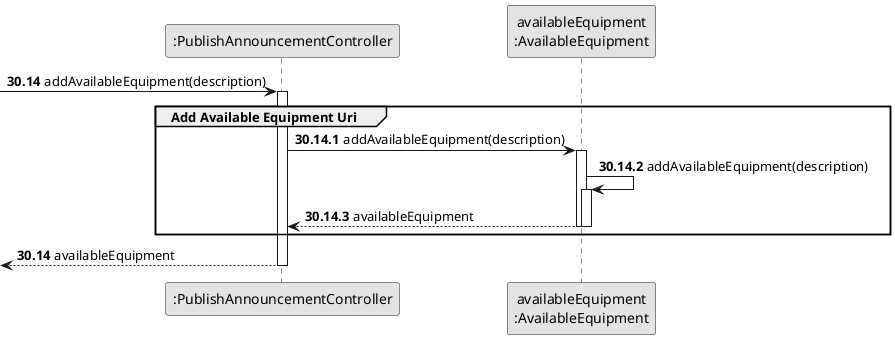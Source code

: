@startuml
skinparam monochrome true
skinparam packageStyle rectangle
skinparam shadowing false\


participant ":PublishAnnouncementController" as CTRL
participant "availableEquipment\n:AvailableEquipment" as AEQUIP

autonumber 30.14

             -> CTRL : addAvailableEquipment(description)
             activate CTRL

autonumber 30.14.1

    group Add Available Equipment Uri

        CTRL -> AEQUIP : addAvailableEquipment(description)
        activate AEQUIP

        AEQUIP -> AEQUIP : addAvailableEquipment(description)
        activate AEQUIP

        AEQUIP --> CTRL : availableEquipment
        deactivate AEQUIP

        deactivate AEQUIP

    end

autonumber 30.14

            <-- CTRL : availableEquipment
            deactivate CTRL

@enduml